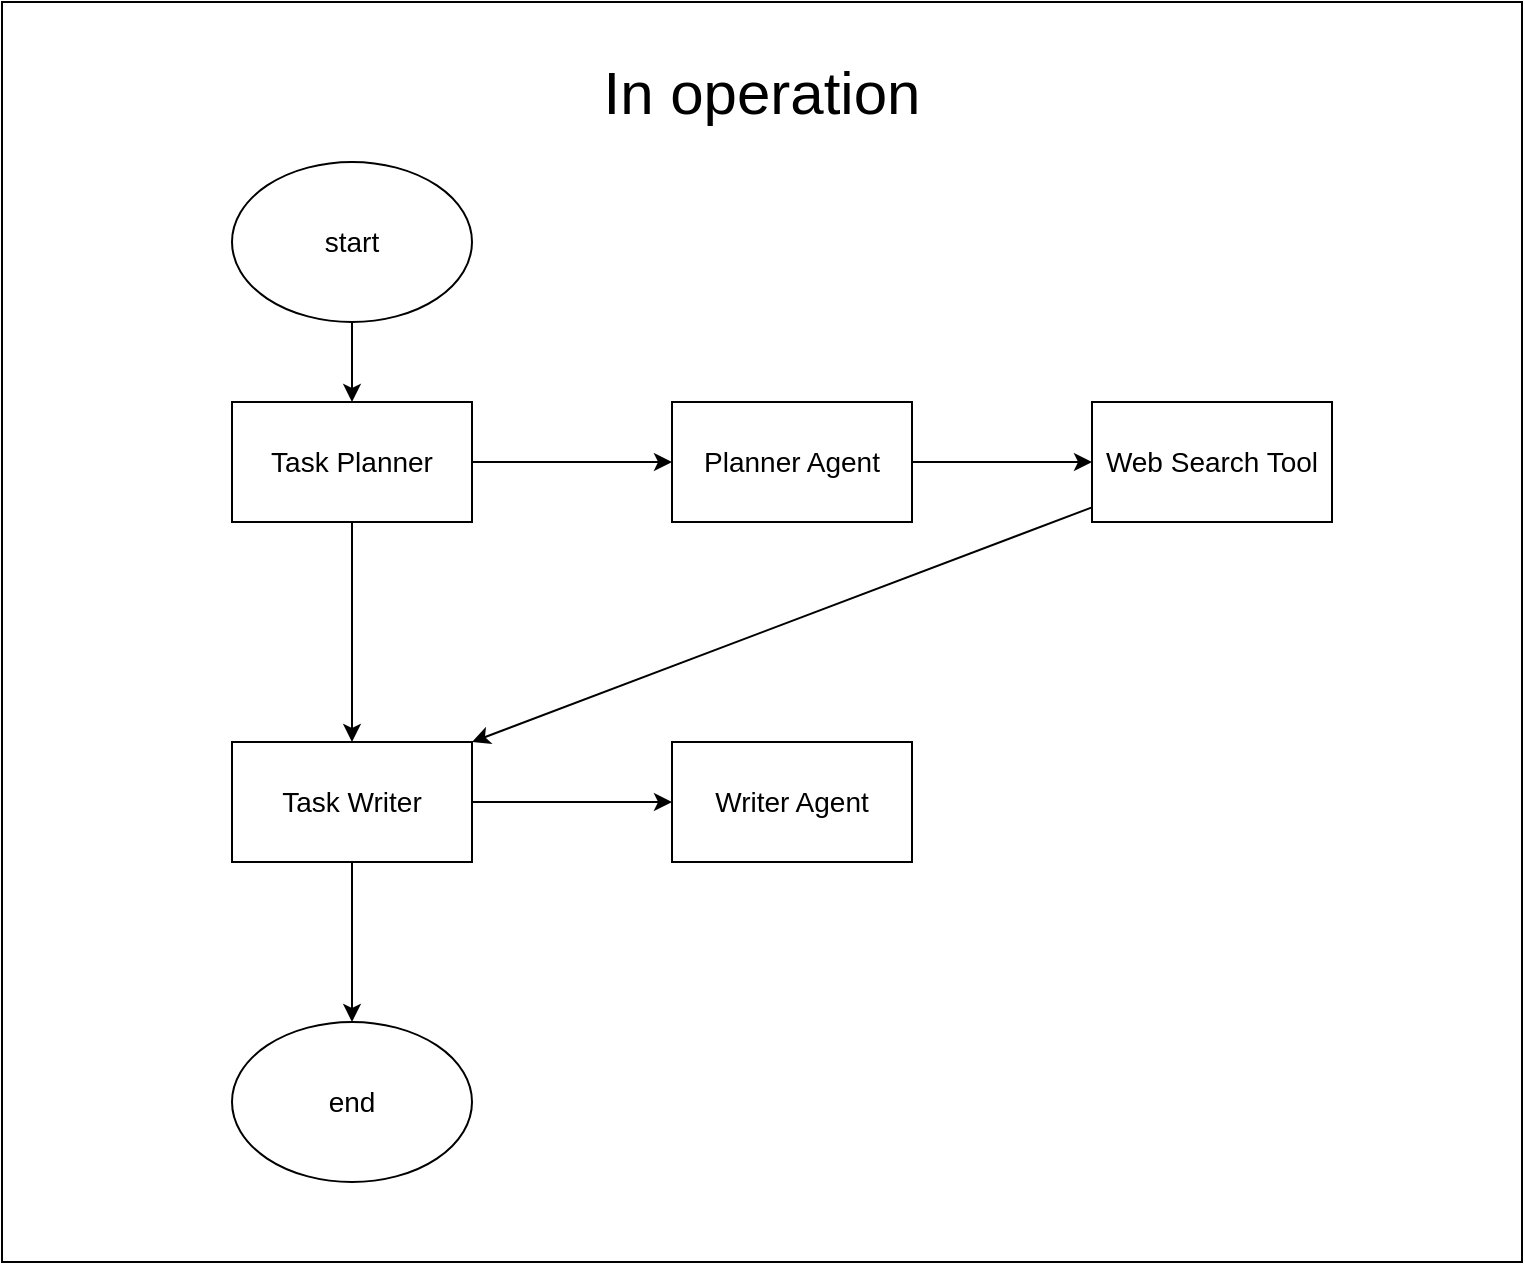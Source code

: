 <mxfile>
    <diagram id="neDLJb80lH9VEWvehhKX" name="Page-1">
        <mxGraphModel dx="1231" dy="877" grid="1" gridSize="10" guides="1" tooltips="1" connect="1" arrows="1" fold="1" page="1" pageScale="1" pageWidth="850" pageHeight="1100" math="0" shadow="0">
            <root>
                <mxCell id="0"/>
                <mxCell id="1" parent="0"/>
                <mxCell id="4" value="" style="rounded=0;whiteSpace=wrap;html=1;" vertex="1" parent="1">
                    <mxGeometry x="45" y="30" width="760" height="630" as="geometry"/>
                </mxCell>
                <mxCell id="6" value="&lt;span style=&quot;font-size: 30px;&quot;&gt;In operation&lt;/span&gt;" style="text;html=1;strokeColor=none;fillColor=none;align=center;verticalAlign=middle;whiteSpace=wrap;rounded=0;strokeWidth=3;" vertex="1" parent="1">
                    <mxGeometry x="295" y="60" width="260" height="30" as="geometry"/>
                </mxCell>
                <mxCell id="37" style="edgeStyle=none;html=1;entryX=0.5;entryY=0;entryDx=0;entryDy=0;fontSize=14;" edge="1" parent="1" source="31" target="32">
                    <mxGeometry relative="1" as="geometry"/>
                </mxCell>
                <mxCell id="31" value="start" style="ellipse;whiteSpace=wrap;html=1;fontSize=14;" vertex="1" parent="1">
                    <mxGeometry x="160" y="110" width="120" height="80" as="geometry"/>
                </mxCell>
                <mxCell id="38" style="edgeStyle=none;html=1;entryX=0.5;entryY=0;entryDx=0;entryDy=0;fontSize=14;" edge="1" parent="1" source="32" target="33">
                    <mxGeometry relative="1" as="geometry"/>
                </mxCell>
                <mxCell id="39" style="edgeStyle=none;html=1;entryX=0;entryY=0.5;entryDx=0;entryDy=0;fontSize=14;" edge="1" parent="1" source="32" target="34">
                    <mxGeometry relative="1" as="geometry"/>
                </mxCell>
                <mxCell id="32" value="Task Planner" style="rounded=0;whiteSpace=wrap;html=1;fontSize=14;" vertex="1" parent="1">
                    <mxGeometry x="160" y="230" width="120" height="60" as="geometry"/>
                </mxCell>
                <mxCell id="41" style="edgeStyle=none;html=1;entryX=0;entryY=0.5;entryDx=0;entryDy=0;fontSize=14;" edge="1" parent="1" source="33" target="35">
                    <mxGeometry relative="1" as="geometry"/>
                </mxCell>
                <mxCell id="44" style="edgeStyle=none;html=1;entryX=0.5;entryY=0;entryDx=0;entryDy=0;fontSize=14;" edge="1" parent="1" source="33" target="43">
                    <mxGeometry relative="1" as="geometry"/>
                </mxCell>
                <mxCell id="33" value="Task Writer" style="rounded=0;whiteSpace=wrap;html=1;fontSize=14;" vertex="1" parent="1">
                    <mxGeometry x="160" y="400" width="120" height="60" as="geometry"/>
                </mxCell>
                <mxCell id="40" style="edgeStyle=none;html=1;fontSize=14;" edge="1" parent="1" source="34" target="36">
                    <mxGeometry relative="1" as="geometry"/>
                </mxCell>
                <mxCell id="34" value="Planner Agent" style="rounded=0;whiteSpace=wrap;html=1;fontSize=14;" vertex="1" parent="1">
                    <mxGeometry x="380" y="230" width="120" height="60" as="geometry"/>
                </mxCell>
                <mxCell id="35" value="Writer Agent" style="rounded=0;whiteSpace=wrap;html=1;fontSize=14;" vertex="1" parent="1">
                    <mxGeometry x="380" y="400" width="120" height="60" as="geometry"/>
                </mxCell>
                <mxCell id="42" style="edgeStyle=none;html=1;entryX=1;entryY=0;entryDx=0;entryDy=0;fontSize=14;" edge="1" parent="1" source="36" target="33">
                    <mxGeometry relative="1" as="geometry"/>
                </mxCell>
                <mxCell id="36" value="Web Search Tool" style="rounded=0;whiteSpace=wrap;html=1;fontSize=14;" vertex="1" parent="1">
                    <mxGeometry x="590" y="230" width="120" height="60" as="geometry"/>
                </mxCell>
                <mxCell id="43" value="end" style="ellipse;whiteSpace=wrap;html=1;fontSize=14;" vertex="1" parent="1">
                    <mxGeometry x="160" y="540" width="120" height="80" as="geometry"/>
                </mxCell>
            </root>
        </mxGraphModel>
    </diagram>
</mxfile>